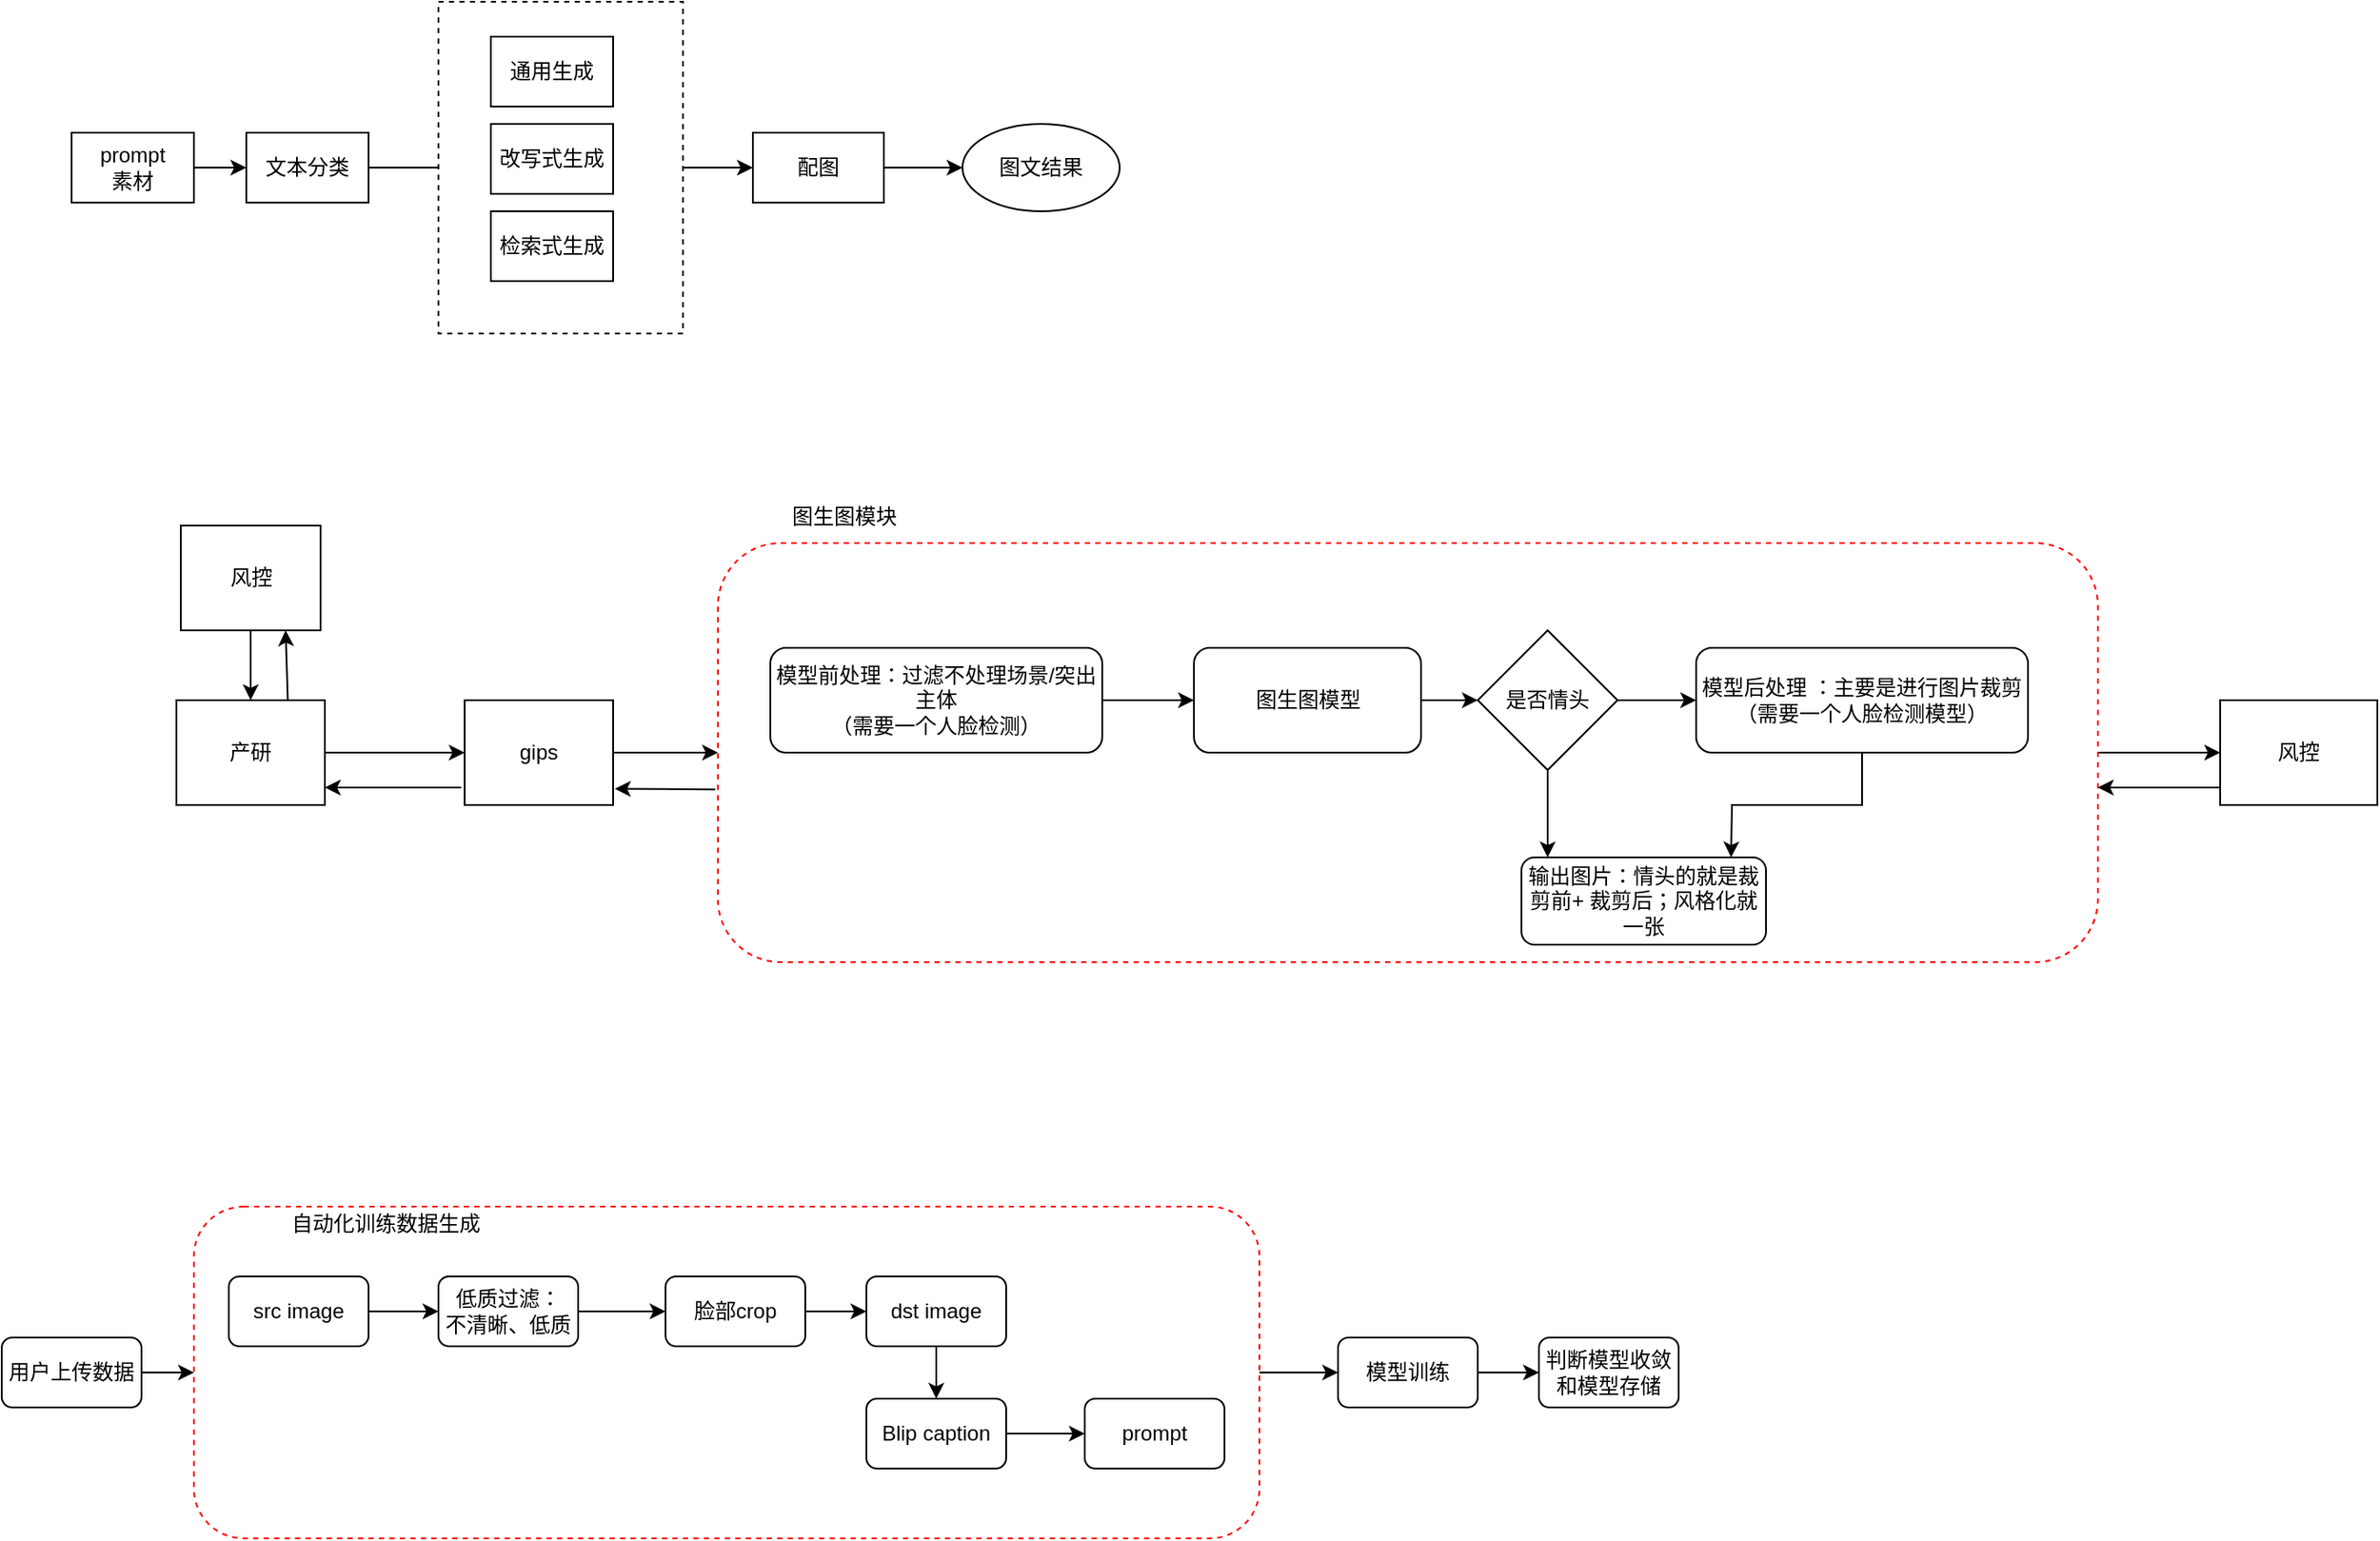 <mxfile version="21.6.6" type="github">
  <diagram id="NOVO8gDPz_ABOc9ci7kb" name="第 1 页">
    <mxGraphModel dx="1488" dy="772" grid="1" gridSize="10" guides="1" tooltips="1" connect="1" arrows="1" fold="1" page="1" pageScale="1" pageWidth="2339" pageHeight="3300" math="0" shadow="0">
      <root>
        <mxCell id="0" />
        <mxCell id="1" parent="0" />
        <mxCell id="gm2Fzpwoa1fUBD2RRUpd-6" value="" style="edgeStyle=orthogonalEdgeStyle;rounded=0;orthogonalLoop=1;jettySize=auto;html=1;" edge="1" parent="1" source="gm2Fzpwoa1fUBD2RRUpd-3" target="gm2Fzpwoa1fUBD2RRUpd-5">
          <mxGeometry relative="1" as="geometry" />
        </mxCell>
        <mxCell id="gm2Fzpwoa1fUBD2RRUpd-3" value="" style="rounded=1;whiteSpace=wrap;html=1;dashed=1;strokeColor=#FF0000;" vertex="1" parent="1">
          <mxGeometry x="130" y="780" width="610" height="190" as="geometry" />
        </mxCell>
        <mxCell id="oBhzvs19L-qeJbQO-Eu8-19" value="" style="edgeStyle=orthogonalEdgeStyle;rounded=0;orthogonalLoop=1;jettySize=auto;html=1;" parent="1" source="oBhzvs19L-qeJbQO-Eu8-12" target="oBhzvs19L-qeJbQO-Eu8-18" edge="1">
          <mxGeometry relative="1" as="geometry" />
        </mxCell>
        <mxCell id="oBhzvs19L-qeJbQO-Eu8-12" value="" style="rounded=1;whiteSpace=wrap;html=1;dashed=1;strokeColor=#FF0000;" parent="1" vertex="1">
          <mxGeometry x="430" y="400" width="790" height="240" as="geometry" />
        </mxCell>
        <mxCell id="aKKguvGdOZD7y9F2XIfX-8" value="" style="edgeStyle=orthogonalEdgeStyle;rounded=0;orthogonalLoop=1;jettySize=auto;html=1;" parent="1" source="aKKguvGdOZD7y9F2XIfX-1" target="aKKguvGdOZD7y9F2XIfX-6" edge="1">
          <mxGeometry relative="1" as="geometry" />
        </mxCell>
        <mxCell id="aKKguvGdOZD7y9F2XIfX-1" value="文本分类" style="rounded=0;whiteSpace=wrap;html=1;" parent="1" vertex="1">
          <mxGeometry x="160" y="165" width="70" height="40" as="geometry" />
        </mxCell>
        <mxCell id="aKKguvGdOZD7y9F2XIfX-9" value="" style="edgeStyle=orthogonalEdgeStyle;rounded=0;orthogonalLoop=1;jettySize=auto;html=1;" parent="1" source="aKKguvGdOZD7y9F2XIfX-2" target="aKKguvGdOZD7y9F2XIfX-4" edge="1">
          <mxGeometry relative="1" as="geometry" />
        </mxCell>
        <mxCell id="aKKguvGdOZD7y9F2XIfX-2" value="" style="rounded=0;whiteSpace=wrap;html=1;dashed=1;" parent="1" vertex="1">
          <mxGeometry x="270" y="90" width="140" height="190" as="geometry" />
        </mxCell>
        <mxCell id="aKKguvGdOZD7y9F2XIfX-3" value="通用生成" style="rounded=0;whiteSpace=wrap;html=1;" parent="1" vertex="1">
          <mxGeometry x="300" y="110" width="70" height="40" as="geometry" />
        </mxCell>
        <mxCell id="aKKguvGdOZD7y9F2XIfX-14" value="" style="edgeStyle=orthogonalEdgeStyle;rounded=0;orthogonalLoop=1;jettySize=auto;html=1;" parent="1" source="aKKguvGdOZD7y9F2XIfX-4" target="aKKguvGdOZD7y9F2XIfX-10" edge="1">
          <mxGeometry relative="1" as="geometry" />
        </mxCell>
        <mxCell id="aKKguvGdOZD7y9F2XIfX-4" value="配图" style="rounded=0;whiteSpace=wrap;html=1;" parent="1" vertex="1">
          <mxGeometry x="450" y="165" width="75" height="40" as="geometry" />
        </mxCell>
        <mxCell id="aKKguvGdOZD7y9F2XIfX-5" value="改写式生成" style="rounded=0;whiteSpace=wrap;html=1;" parent="1" vertex="1">
          <mxGeometry x="300" y="160" width="70" height="40" as="geometry" />
        </mxCell>
        <mxCell id="aKKguvGdOZD7y9F2XIfX-6" value="检索式生成" style="rounded=0;whiteSpace=wrap;html=1;" parent="1" vertex="1">
          <mxGeometry x="300" y="210" width="70" height="40" as="geometry" />
        </mxCell>
        <mxCell id="aKKguvGdOZD7y9F2XIfX-10" value="图文结果" style="ellipse;whiteSpace=wrap;html=1;" parent="1" vertex="1">
          <mxGeometry x="570" y="160" width="90" height="50" as="geometry" />
        </mxCell>
        <mxCell id="aKKguvGdOZD7y9F2XIfX-13" value="" style="edgeStyle=orthogonalEdgeStyle;rounded=0;orthogonalLoop=1;jettySize=auto;html=1;" parent="1" source="aKKguvGdOZD7y9F2XIfX-12" target="aKKguvGdOZD7y9F2XIfX-1" edge="1">
          <mxGeometry relative="1" as="geometry" />
        </mxCell>
        <mxCell id="aKKguvGdOZD7y9F2XIfX-12" value="prompt&lt;br&gt;素材&lt;br&gt;" style="rounded=0;whiteSpace=wrap;html=1;" parent="1" vertex="1">
          <mxGeometry x="60" y="165" width="70" height="40" as="geometry" />
        </mxCell>
        <mxCell id="oBhzvs19L-qeJbQO-Eu8-4" value="" style="edgeStyle=orthogonalEdgeStyle;rounded=0;orthogonalLoop=1;jettySize=auto;html=1;" parent="1" source="oBhzvs19L-qeJbQO-Eu8-1" target="oBhzvs19L-qeJbQO-Eu8-2" edge="1">
          <mxGeometry relative="1" as="geometry" />
        </mxCell>
        <mxCell id="oBhzvs19L-qeJbQO-Eu8-1" value="模型前处理：过滤不处理场景/突出主体&lt;br&gt;（需要一个人脸检测）" style="rounded=1;whiteSpace=wrap;html=1;" parent="1" vertex="1">
          <mxGeometry x="460" y="460" width="190" height="60" as="geometry" />
        </mxCell>
        <mxCell id="oBhzvs19L-qeJbQO-Eu8-7" value="" style="edgeStyle=orthogonalEdgeStyle;rounded=0;orthogonalLoop=1;jettySize=auto;html=1;" parent="1" source="oBhzvs19L-qeJbQO-Eu8-2" target="oBhzvs19L-qeJbQO-Eu8-6" edge="1">
          <mxGeometry relative="1" as="geometry" />
        </mxCell>
        <mxCell id="oBhzvs19L-qeJbQO-Eu8-2" value="图生图模型" style="rounded=1;whiteSpace=wrap;html=1;" parent="1" vertex="1">
          <mxGeometry x="702.5" y="460" width="130" height="60" as="geometry" />
        </mxCell>
        <mxCell id="oBhzvs19L-qeJbQO-Eu8-11" style="edgeStyle=orthogonalEdgeStyle;rounded=0;orthogonalLoop=1;jettySize=auto;html=1;" parent="1" source="oBhzvs19L-qeJbQO-Eu8-3" edge="1">
          <mxGeometry relative="1" as="geometry">
            <mxPoint x="1010" y="580" as="targetPoint" />
          </mxGeometry>
        </mxCell>
        <mxCell id="oBhzvs19L-qeJbQO-Eu8-3" value="模型后处理 ：主要是进行图片裁剪&lt;br&gt;（需要一个人脸检测模型）" style="rounded=1;whiteSpace=wrap;html=1;" parent="1" vertex="1">
          <mxGeometry x="990" y="460" width="190" height="60" as="geometry" />
        </mxCell>
        <mxCell id="oBhzvs19L-qeJbQO-Eu8-8" value="" style="edgeStyle=orthogonalEdgeStyle;rounded=0;orthogonalLoop=1;jettySize=auto;html=1;" parent="1" source="oBhzvs19L-qeJbQO-Eu8-6" target="oBhzvs19L-qeJbQO-Eu8-3" edge="1">
          <mxGeometry relative="1" as="geometry" />
        </mxCell>
        <mxCell id="oBhzvs19L-qeJbQO-Eu8-9" style="edgeStyle=orthogonalEdgeStyle;rounded=0;orthogonalLoop=1;jettySize=auto;html=1;" parent="1" source="oBhzvs19L-qeJbQO-Eu8-6" edge="1">
          <mxGeometry relative="1" as="geometry">
            <mxPoint x="905" y="580" as="targetPoint" />
          </mxGeometry>
        </mxCell>
        <mxCell id="oBhzvs19L-qeJbQO-Eu8-6" value="是否情头" style="rhombus;whiteSpace=wrap;html=1;" parent="1" vertex="1">
          <mxGeometry x="865" y="450" width="80" height="80" as="geometry" />
        </mxCell>
        <mxCell id="oBhzvs19L-qeJbQO-Eu8-10" value="输出图片：情头的就是裁剪前+ 裁剪后；风格化就一张" style="rounded=1;whiteSpace=wrap;html=1;" parent="1" vertex="1">
          <mxGeometry x="890" y="580" width="140" height="50" as="geometry" />
        </mxCell>
        <mxCell id="oBhzvs19L-qeJbQO-Eu8-15" value="" style="edgeStyle=orthogonalEdgeStyle;rounded=0;orthogonalLoop=1;jettySize=auto;html=1;" parent="1" source="oBhzvs19L-qeJbQO-Eu8-13" target="oBhzvs19L-qeJbQO-Eu8-14" edge="1">
          <mxGeometry relative="1" as="geometry" />
        </mxCell>
        <mxCell id="oBhzvs19L-qeJbQO-Eu8-13" value="产研" style="rounded=0;whiteSpace=wrap;html=1;" parent="1" vertex="1">
          <mxGeometry x="120" y="490" width="85" height="60" as="geometry" />
        </mxCell>
        <mxCell id="oBhzvs19L-qeJbQO-Eu8-16" value="" style="edgeStyle=orthogonalEdgeStyle;rounded=0;orthogonalLoop=1;jettySize=auto;html=1;" parent="1" source="oBhzvs19L-qeJbQO-Eu8-14" target="oBhzvs19L-qeJbQO-Eu8-12" edge="1">
          <mxGeometry relative="1" as="geometry" />
        </mxCell>
        <mxCell id="oBhzvs19L-qeJbQO-Eu8-14" value="gips" style="rounded=0;whiteSpace=wrap;html=1;" parent="1" vertex="1">
          <mxGeometry x="285" y="490" width="85" height="60" as="geometry" />
        </mxCell>
        <mxCell id="oBhzvs19L-qeJbQO-Eu8-23" value="" style="edgeStyle=orthogonalEdgeStyle;rounded=0;orthogonalLoop=1;jettySize=auto;html=1;" parent="1" source="oBhzvs19L-qeJbQO-Eu8-17" target="oBhzvs19L-qeJbQO-Eu8-13" edge="1">
          <mxGeometry relative="1" as="geometry" />
        </mxCell>
        <mxCell id="oBhzvs19L-qeJbQO-Eu8-17" value="风控" style="rounded=0;whiteSpace=wrap;html=1;" parent="1" vertex="1">
          <mxGeometry x="122.5" y="390" width="80" height="60" as="geometry" />
        </mxCell>
        <mxCell id="oBhzvs19L-qeJbQO-Eu8-18" value="风控" style="rounded=0;whiteSpace=wrap;html=1;" parent="1" vertex="1">
          <mxGeometry x="1290" y="490" width="90" height="60" as="geometry" />
        </mxCell>
        <mxCell id="oBhzvs19L-qeJbQO-Eu8-20" value="" style="endArrow=classic;html=1;rounded=0;exitX=-0.002;exitY=0.588;exitDx=0;exitDy=0;exitPerimeter=0;entryX=1.012;entryY=0.845;entryDx=0;entryDy=0;entryPerimeter=0;" parent="1" source="oBhzvs19L-qeJbQO-Eu8-12" target="oBhzvs19L-qeJbQO-Eu8-14" edge="1">
          <mxGeometry width="50" height="50" relative="1" as="geometry">
            <mxPoint x="360" y="600" as="sourcePoint" />
            <mxPoint x="370" y="545" as="targetPoint" />
          </mxGeometry>
        </mxCell>
        <mxCell id="oBhzvs19L-qeJbQO-Eu8-21" value="" style="endArrow=classic;html=1;rounded=0;" parent="1" edge="1">
          <mxGeometry width="50" height="50" relative="1" as="geometry">
            <mxPoint x="283" y="540" as="sourcePoint" />
            <mxPoint x="205" y="540" as="targetPoint" />
          </mxGeometry>
        </mxCell>
        <mxCell id="oBhzvs19L-qeJbQO-Eu8-22" value="" style="endArrow=classic;html=1;rounded=0;" parent="1" edge="1">
          <mxGeometry width="50" height="50" relative="1" as="geometry">
            <mxPoint x="1290" y="540" as="sourcePoint" />
            <mxPoint x="1220" y="540" as="targetPoint" />
          </mxGeometry>
        </mxCell>
        <mxCell id="oBhzvs19L-qeJbQO-Eu8-24" value="" style="endArrow=classic;html=1;rounded=0;entryX=0.75;entryY=1;entryDx=0;entryDy=0;exitX=0.75;exitY=0;exitDx=0;exitDy=0;" parent="1" source="oBhzvs19L-qeJbQO-Eu8-13" target="oBhzvs19L-qeJbQO-Eu8-17" edge="1">
          <mxGeometry width="50" height="50" relative="1" as="geometry">
            <mxPoint x="180" y="490" as="sourcePoint" />
            <mxPoint x="230" y="440" as="targetPoint" />
          </mxGeometry>
        </mxCell>
        <mxCell id="oBhzvs19L-qeJbQO-Eu8-25" value="图生图模块" style="text;html=1;strokeColor=none;fillColor=none;align=center;verticalAlign=middle;whiteSpace=wrap;rounded=0;" parent="1" vertex="1">
          <mxGeometry x="460" y="370" width="85" height="30" as="geometry" />
        </mxCell>
        <mxCell id="MoFJigNYc32u-qZ5C_EA-9" value="" style="edgeStyle=orthogonalEdgeStyle;rounded=0;orthogonalLoop=1;jettySize=auto;html=1;" parent="1" source="MoFJigNYc32u-qZ5C_EA-1" target="MoFJigNYc32u-qZ5C_EA-7" edge="1">
          <mxGeometry relative="1" as="geometry" />
        </mxCell>
        <mxCell id="MoFJigNYc32u-qZ5C_EA-1" value="src image" style="rounded=1;whiteSpace=wrap;html=1;" parent="1" vertex="1">
          <mxGeometry x="150" y="820" width="80" height="40" as="geometry" />
        </mxCell>
        <mxCell id="gm2Fzpwoa1fUBD2RRUpd-2" value="" style="edgeStyle=orthogonalEdgeStyle;rounded=0;orthogonalLoop=1;jettySize=auto;html=1;" edge="1" parent="1" source="MoFJigNYc32u-qZ5C_EA-2" target="MoFJigNYc32u-qZ5C_EA-5">
          <mxGeometry relative="1" as="geometry" />
        </mxCell>
        <mxCell id="MoFJigNYc32u-qZ5C_EA-2" value="Blip caption" style="rounded=1;whiteSpace=wrap;html=1;" parent="1" vertex="1">
          <mxGeometry x="515" y="890" width="80" height="40" as="geometry" />
        </mxCell>
        <mxCell id="MoFJigNYc32u-qZ5C_EA-5" value="prompt" style="rounded=1;whiteSpace=wrap;html=1;" parent="1" vertex="1">
          <mxGeometry x="640" y="890" width="80" height="40" as="geometry" />
        </mxCell>
        <mxCell id="MoFJigNYc32u-qZ5C_EA-10" value="" style="edgeStyle=orthogonalEdgeStyle;rounded=0;orthogonalLoop=1;jettySize=auto;html=1;" parent="1" source="MoFJigNYc32u-qZ5C_EA-7" target="MoFJigNYc32u-qZ5C_EA-8" edge="1">
          <mxGeometry relative="1" as="geometry" />
        </mxCell>
        <mxCell id="MoFJigNYc32u-qZ5C_EA-7" value="低质过滤：&lt;br&gt;不清晰、低质" style="rounded=1;whiteSpace=wrap;html=1;" parent="1" vertex="1">
          <mxGeometry x="270" y="820" width="80" height="40" as="geometry" />
        </mxCell>
        <mxCell id="MoFJigNYc32u-qZ5C_EA-12" value="" style="edgeStyle=orthogonalEdgeStyle;rounded=0;orthogonalLoop=1;jettySize=auto;html=1;" parent="1" source="MoFJigNYc32u-qZ5C_EA-8" target="MoFJigNYc32u-qZ5C_EA-11" edge="1">
          <mxGeometry relative="1" as="geometry" />
        </mxCell>
        <mxCell id="MoFJigNYc32u-qZ5C_EA-8" value="脸部crop" style="rounded=1;whiteSpace=wrap;html=1;" parent="1" vertex="1">
          <mxGeometry x="400" y="820" width="80" height="40" as="geometry" />
        </mxCell>
        <mxCell id="gm2Fzpwoa1fUBD2RRUpd-1" value="" style="edgeStyle=orthogonalEdgeStyle;rounded=0;orthogonalLoop=1;jettySize=auto;html=1;" edge="1" parent="1" source="MoFJigNYc32u-qZ5C_EA-11" target="MoFJigNYc32u-qZ5C_EA-2">
          <mxGeometry relative="1" as="geometry" />
        </mxCell>
        <mxCell id="MoFJigNYc32u-qZ5C_EA-11" value="dst image" style="rounded=1;whiteSpace=wrap;html=1;" parent="1" vertex="1">
          <mxGeometry x="515" y="820" width="80" height="40" as="geometry" />
        </mxCell>
        <mxCell id="gm2Fzpwoa1fUBD2RRUpd-8" value="" style="edgeStyle=orthogonalEdgeStyle;rounded=0;orthogonalLoop=1;jettySize=auto;html=1;" edge="1" parent="1" source="gm2Fzpwoa1fUBD2RRUpd-5" target="gm2Fzpwoa1fUBD2RRUpd-7">
          <mxGeometry relative="1" as="geometry" />
        </mxCell>
        <mxCell id="gm2Fzpwoa1fUBD2RRUpd-5" value="模型训练" style="rounded=1;whiteSpace=wrap;html=1;" vertex="1" parent="1">
          <mxGeometry x="785" y="855" width="80" height="40" as="geometry" />
        </mxCell>
        <mxCell id="gm2Fzpwoa1fUBD2RRUpd-7" value="判断模型收敛和模型存储" style="rounded=1;whiteSpace=wrap;html=1;" vertex="1" parent="1">
          <mxGeometry x="900" y="855" width="80" height="40" as="geometry" />
        </mxCell>
        <mxCell id="gm2Fzpwoa1fUBD2RRUpd-15" style="edgeStyle=orthogonalEdgeStyle;rounded=0;orthogonalLoop=1;jettySize=auto;html=1;entryX=0;entryY=0.5;entryDx=0;entryDy=0;" edge="1" parent="1" source="gm2Fzpwoa1fUBD2RRUpd-11" target="gm2Fzpwoa1fUBD2RRUpd-3">
          <mxGeometry relative="1" as="geometry" />
        </mxCell>
        <mxCell id="gm2Fzpwoa1fUBD2RRUpd-11" value="用户上传数据" style="rounded=1;whiteSpace=wrap;html=1;" vertex="1" parent="1">
          <mxGeometry x="20" y="855" width="80" height="40" as="geometry" />
        </mxCell>
        <mxCell id="gm2Fzpwoa1fUBD2RRUpd-16" value="自动化训练数据生成" style="text;html=1;strokeColor=none;fillColor=none;align=center;verticalAlign=middle;whiteSpace=wrap;rounded=0;" vertex="1" parent="1">
          <mxGeometry x="170" y="770" width="140" height="40" as="geometry" />
        </mxCell>
      </root>
    </mxGraphModel>
  </diagram>
</mxfile>
